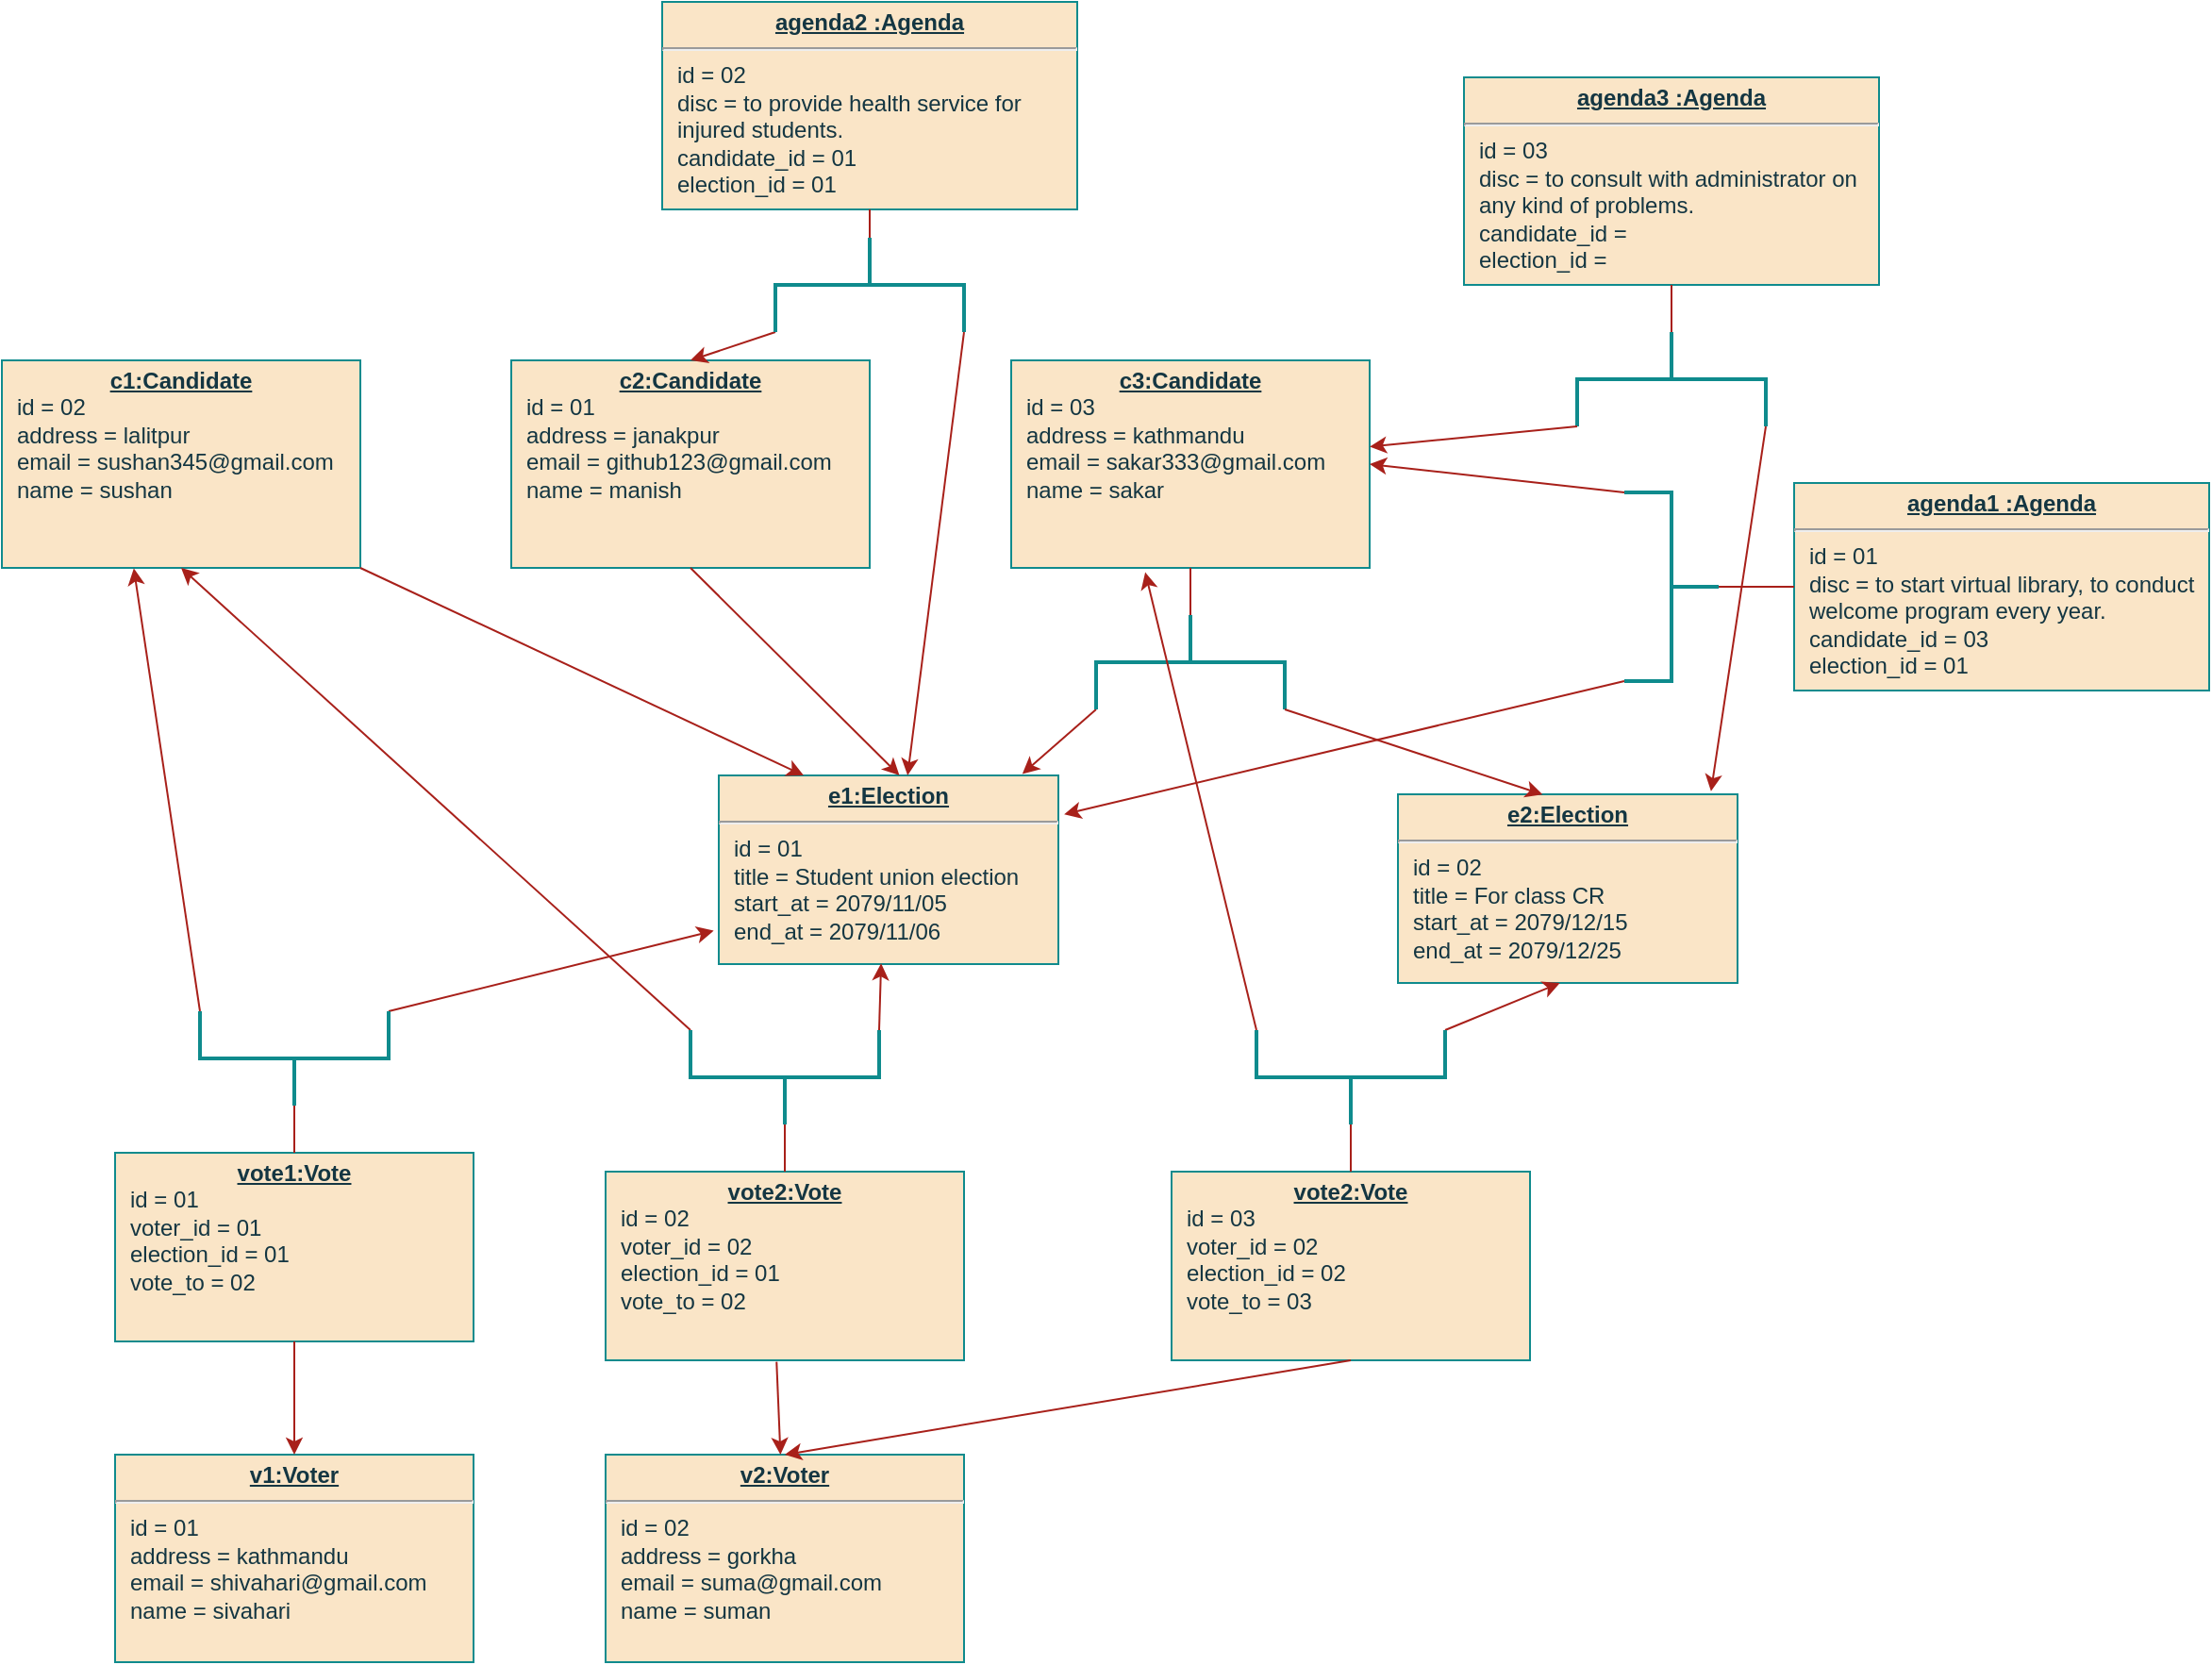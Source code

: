 <mxfile version="21.0.6" type="google"><diagram name="Page-1" id="E4Edah-kFj-BnzHI-l1L"><mxGraphModel grid="1" page="0" gridSize="10" guides="1" tooltips="1" connect="1" arrows="1" fold="1" pageScale="1" pageWidth="850" pageHeight="1100" math="0" shadow="0"><root><mxCell id="0"/><mxCell id="1" parent="0"/><mxCell id="8Cc5g8OypClmAerDnvb--2" value="&lt;p style=&quot;margin:0px;margin-top:4px;text-align:center;text-decoration:underline;&quot;&gt;&lt;b&gt;v1:Voter&lt;/b&gt;&lt;/p&gt;&lt;hr&gt;&lt;p data-darkreader-inline-border=&quot;&quot; style=&quot;border-color: var(--darkreader-border--border-color); margin: 0px 0px 0px 8px; --darkreader-inline-border:var(--darkreader-border--darkreader-border--border-color);&quot;&gt;id = 01&lt;br data-darkreader-inline-border=&quot;&quot; style=&quot;border-color: var(--darkreader-border--border-color); --darkreader-inline-border:var(--darkreader-border--darkreader-border--border-color);&quot;&gt;address = kathmandu&lt;br data-darkreader-inline-border=&quot;&quot; style=&quot;border-color: var(--darkreader-border--border-color); --darkreader-inline-border:var(--darkreader-border--darkreader-border--border-color);&quot;&gt;email = shivahari@gmail.com&lt;/p&gt;&lt;p data-darkreader-inline-border=&quot;&quot; style=&quot;border-color: var(--darkreader-border--border-color); margin: 0px 0px 0px 8px; --darkreader-inline-border:var(--darkreader-border--darkreader-border--border-color);&quot;&gt;name = sivahari&lt;/p&gt;" style="verticalAlign=top;align=left;overflow=fill;fontSize=12;fontFamily=Helvetica;html=1;whiteSpace=wrap;labelBackgroundColor=none;fillColor=#FAE5C7;strokeColor=#0F8B8D;fontColor=#143642;" vertex="1" parent="1"><mxGeometry x="610" y="1050" width="190" height="110" as="geometry"/></mxCell><mxCell id="8Cc5g8OypClmAerDnvb--3" value="&lt;p style=&quot;margin:0px;margin-top:4px;text-align:center;text-decoration:underline;&quot;&gt;&lt;b&gt;v2:Voter&lt;/b&gt;&lt;/p&gt;&lt;hr&gt;&lt;p style=&quot;border-color: var(--darkreader-border--border-color); margin: 0px 0px 0px 8px; --darkreader-inline-border:var(--darkreader-border--darkreader-border--border-color);&quot; data-darkreader-inline-border=&quot;&quot;&gt;id = 02&lt;br style=&quot;border-color: var(--darkreader-border--border-color); --darkreader-inline-border:var(--darkreader-border--darkreader-border--border-color);&quot; data-darkreader-inline-border=&quot;&quot;&gt;address = gorkha&lt;br style=&quot;border-color: var(--darkreader-border--border-color); --darkreader-inline-border:var(--darkreader-border--darkreader-border--border-color);&quot; data-darkreader-inline-border=&quot;&quot;&gt;email = suma@gmail.com&lt;/p&gt;&lt;p style=&quot;border-color: var(--darkreader-border--border-color); margin: 0px 0px 0px 8px; --darkreader-inline-border:var(--darkreader-border--darkreader-border--border-color);&quot; data-darkreader-inline-border=&quot;&quot;&gt;name = suman&lt;/p&gt;" style="verticalAlign=top;align=left;overflow=fill;fontSize=12;fontFamily=Helvetica;html=1;whiteSpace=wrap;labelBackgroundColor=none;fillColor=#FAE5C7;strokeColor=#0F8B8D;fontColor=#143642;" vertex="1" parent="1"><mxGeometry x="870" y="1050" width="190" height="110" as="geometry"/></mxCell><mxCell id="8Cc5g8OypClmAerDnvb--4" value="&lt;p style=&quot;margin:0px;margin-top:4px;text-align:center;text-decoration:underline;&quot;&gt;&lt;b&gt;c2:Candidate&lt;/b&gt;&lt;/p&gt;&lt;p style=&quot;border-color: var(--darkreader-border--border-color); margin: 0px 0px 0px 8px; --darkreader-inline-border:var(--darkreader-border--darkreader-border--border-color);&quot; data-darkreader-inline-border=&quot;&quot;&gt;id = 01&lt;br style=&quot;border-color: var(--darkreader-border--border-color); --darkreader-inline-border:var(--darkreader-border--darkreader-border--border-color);&quot; data-darkreader-inline-border=&quot;&quot;&gt;address = janakpur&lt;br style=&quot;border-color: var(--darkreader-border--border-color); --darkreader-inline-border:var(--darkreader-border--darkreader-border--border-color);&quot; data-darkreader-inline-border=&quot;&quot;&gt;email = github123@gmail.com&lt;/p&gt;&lt;p style=&quot;border-color: var(--darkreader-border--border-color); margin: 0px 0px 0px 8px; --darkreader-inline-border:var(--darkreader-border--darkreader-border--border-color);&quot; data-darkreader-inline-border=&quot;&quot;&gt;name = manish&lt;/p&gt;" style="verticalAlign=top;align=left;overflow=fill;fontSize=12;fontFamily=Helvetica;html=1;whiteSpace=wrap;labelBackgroundColor=none;fillColor=#FAE5C7;strokeColor=#0F8B8D;fontColor=#143642;" vertex="1" parent="1"><mxGeometry x="820" y="470" width="190" height="110" as="geometry"/></mxCell><mxCell id="8Cc5g8OypClmAerDnvb--5" value="&lt;p style=&quot;margin:0px;margin-top:4px;text-align:center;text-decoration:underline;&quot;&gt;&lt;b&gt;c1:Candidate&lt;/b&gt;&lt;/p&gt;&lt;p style=&quot;border-color: var(--darkreader-border--border-color); margin: 0px 0px 0px 8px; --darkreader-inline-border:var(--darkreader-border--darkreader-border--border-color);&quot; data-darkreader-inline-border=&quot;&quot;&gt;id = 02&lt;br style=&quot;border-color: var(--darkreader-border--border-color); --darkreader-inline-border:var(--darkreader-border--darkreader-border--border-color);&quot; data-darkreader-inline-border=&quot;&quot;&gt;address = lalitpur&lt;br style=&quot;border-color: var(--darkreader-border--border-color); --darkreader-inline-border:var(--darkreader-border--darkreader-border--border-color);&quot; data-darkreader-inline-border=&quot;&quot;&gt;email = sushan345@gmail.com&lt;/p&gt;&lt;p style=&quot;border-color: var(--darkreader-border--border-color); margin: 0px 0px 0px 8px; --darkreader-inline-border:var(--darkreader-border--darkreader-border--border-color);&quot; data-darkreader-inline-border=&quot;&quot;&gt;name = sushan&lt;/p&gt;" style="verticalAlign=top;align=left;overflow=fill;fontSize=12;fontFamily=Helvetica;html=1;whiteSpace=wrap;labelBackgroundColor=none;fillColor=#FAE5C7;strokeColor=#0F8B8D;fontColor=#143642;" vertex="1" parent="1"><mxGeometry x="550" y="470" width="190" height="110" as="geometry"/></mxCell><mxCell id="8Cc5g8OypClmAerDnvb--6" value="&lt;p style=&quot;margin:0px;margin-top:4px;text-align:center;text-decoration:underline;&quot;&gt;&lt;b&gt;e1:Election&lt;/b&gt;&lt;/p&gt;&lt;hr&gt;&lt;p style=&quot;margin:0px;margin-left:8px;&quot;&gt;id = 01&lt;br&gt;title = Student union election&lt;br&gt;start_at = 2079/11/05&lt;/p&gt;&lt;p style=&quot;margin:0px;margin-left:8px;&quot;&gt;end_at = 2079/11/06&lt;/p&gt;" style="verticalAlign=top;align=left;overflow=fill;fontSize=12;fontFamily=Helvetica;html=1;whiteSpace=wrap;labelBackgroundColor=none;fillColor=#FAE5C7;strokeColor=#0F8B8D;fontColor=#143642;" vertex="1" parent="1"><mxGeometry x="930" y="690" width="180" height="100" as="geometry"/></mxCell><mxCell id="8Cc5g8OypClmAerDnvb--7" value="&lt;p style=&quot;margin:0px;margin-top:4px;text-align:center;text-decoration:underline;&quot;&gt;&lt;b&gt;e2:Election&lt;/b&gt;&lt;/p&gt;&lt;hr&gt;&lt;p style=&quot;margin:0px;margin-left:8px;&quot;&gt;id = 02&lt;br&gt;title = For class CR&lt;br&gt;start_at = 2079/12/15&lt;/p&gt;&lt;p style=&quot;margin:0px;margin-left:8px;&quot;&gt;end_at = 2079/12/25&lt;/p&gt;" style="verticalAlign=top;align=left;overflow=fill;fontSize=12;fontFamily=Helvetica;html=1;whiteSpace=wrap;labelBackgroundColor=none;fillColor=#FAE5C7;strokeColor=#0F8B8D;fontColor=#143642;" vertex="1" parent="1"><mxGeometry x="1290" y="700" width="180" height="100" as="geometry"/></mxCell><mxCell id="8Cc5g8OypClmAerDnvb--8" value="&lt;p style=&quot;margin:0px;margin-top:4px;text-align:center;text-decoration:underline;&quot;&gt;&lt;b&gt;c3:Candidate&lt;/b&gt;&lt;/p&gt;&lt;p style=&quot;border-color: var(--darkreader-border--border-color); margin: 0px 0px 0px 8px; --darkreader-inline-border:var(--darkreader-border--darkreader-border--border-color);&quot; data-darkreader-inline-border=&quot;&quot;&gt;id = 03&lt;br style=&quot;border-color: var(--darkreader-border--border-color); --darkreader-inline-border:var(--darkreader-border--darkreader-border--border-color);&quot; data-darkreader-inline-border=&quot;&quot;&gt;address = kathmandu&lt;br style=&quot;border-color: var(--darkreader-border--border-color); --darkreader-inline-border:var(--darkreader-border--darkreader-border--border-color);&quot; data-darkreader-inline-border=&quot;&quot;&gt;email = sakar333@gmail.com&lt;/p&gt;&lt;p style=&quot;border-color: var(--darkreader-border--border-color); margin: 0px 0px 0px 8px; --darkreader-inline-border:var(--darkreader-border--darkreader-border--border-color);&quot; data-darkreader-inline-border=&quot;&quot;&gt;name = sakar&lt;/p&gt;" style="verticalAlign=top;align=left;overflow=fill;fontSize=12;fontFamily=Helvetica;html=1;whiteSpace=wrap;labelBackgroundColor=none;fillColor=#FAE5C7;strokeColor=#0F8B8D;fontColor=#143642;" vertex="1" parent="1"><mxGeometry x="1085" y="470" width="190" height="110" as="geometry"/></mxCell><mxCell id="8Cc5g8OypClmAerDnvb--12" value="" style="endArrow=classic;html=1;rounded=0;entryX=0.894;entryY=-0.008;entryDx=0;entryDy=0;entryPerimeter=0;exitX=1;exitY=1;exitDx=0;exitDy=0;exitPerimeter=0;labelBackgroundColor=none;strokeColor=#A8201A;fontColor=default;" edge="1" parent="1" source="8Cc5g8OypClmAerDnvb--15" target="8Cc5g8OypClmAerDnvb--6"><mxGeometry width="50" height="50" relative="1" as="geometry"><mxPoint x="1140" y="650" as="sourcePoint"/><mxPoint x="670" y="600" as="targetPoint"/></mxGeometry></mxCell><mxCell id="8Cc5g8OypClmAerDnvb--13" value="" style="endArrow=classic;html=1;rounded=0;exitX=0.5;exitY=1;exitDx=0;exitDy=0;entryX=0.532;entryY=0;entryDx=0;entryDy=0;entryPerimeter=0;labelBackgroundColor=none;strokeColor=#A8201A;fontColor=default;" edge="1" parent="1" source="8Cc5g8OypClmAerDnvb--4" target="8Cc5g8OypClmAerDnvb--6"><mxGeometry width="50" height="50" relative="1" as="geometry"><mxPoint x="810" y="580" as="sourcePoint"/><mxPoint x="860" y="530" as="targetPoint"/></mxGeometry></mxCell><mxCell id="8Cc5g8OypClmAerDnvb--14" value="" style="endArrow=classic;html=1;rounded=0;exitX=1;exitY=1;exitDx=0;exitDy=0;entryX=0.25;entryY=0;entryDx=0;entryDy=0;labelBackgroundColor=none;strokeColor=#A8201A;fontColor=default;" edge="1" parent="1" source="8Cc5g8OypClmAerDnvb--5" target="8Cc5g8OypClmAerDnvb--6"><mxGeometry width="50" height="50" relative="1" as="geometry"><mxPoint x="1057" y="354" as="sourcePoint"/><mxPoint x="796" y="720" as="targetPoint"/></mxGeometry></mxCell><mxCell id="8Cc5g8OypClmAerDnvb--15" value="" style="strokeWidth=2;html=1;shape=mxgraph.flowchart.annotation_2;align=left;labelPosition=right;pointerEvents=1;rotation=90;labelBackgroundColor=none;fillColor=#FAE5C7;strokeColor=#0F8B8D;fontColor=#143642;" vertex="1" parent="1"><mxGeometry x="1155" y="580" width="50" height="100" as="geometry"/></mxCell><mxCell id="8Cc5g8OypClmAerDnvb--17" value="" style="endArrow=none;html=1;rounded=0;exitX=0.5;exitY=1;exitDx=0;exitDy=0;entryX=0;entryY=0.5;entryDx=0;entryDy=0;entryPerimeter=0;labelBackgroundColor=none;strokeColor=#A8201A;fontColor=default;" edge="1" parent="1" source="8Cc5g8OypClmAerDnvb--8" target="8Cc5g8OypClmAerDnvb--15"><mxGeometry width="50" height="50" relative="1" as="geometry"><mxPoint x="1200" y="620" as="sourcePoint"/><mxPoint x="1250" y="570" as="targetPoint"/></mxGeometry></mxCell><mxCell id="8Cc5g8OypClmAerDnvb--18" value="" style="endArrow=classic;html=1;rounded=0;exitX=1;exitY=0;exitDx=0;exitDy=0;exitPerimeter=0;entryX=0.426;entryY=0.001;entryDx=0;entryDy=0;entryPerimeter=0;labelBackgroundColor=none;strokeColor=#A8201A;fontColor=default;" edge="1" parent="1" source="8Cc5g8OypClmAerDnvb--15" target="8Cc5g8OypClmAerDnvb--7"><mxGeometry width="50" height="50" relative="1" as="geometry"><mxPoint x="1200" y="620" as="sourcePoint"/><mxPoint x="1250" y="570" as="targetPoint"/></mxGeometry></mxCell><mxCell id="8Cc5g8OypClmAerDnvb--19" value="&lt;p style=&quot;margin:0px;margin-top:4px;text-align:center;text-decoration:underline;&quot;&gt;&lt;b&gt;vote1:Vote&lt;/b&gt;&lt;/p&gt;&lt;p style=&quot;border-color: var(--darkreader-border--border-color); margin: 0px 0px 0px 8px; --darkreader-inline-border:var(--darkreader-border--darkreader-border--border-color);&quot; data-darkreader-inline-border=&quot;&quot;&gt;id = 01&lt;br style=&quot;border-color: var(--darkreader-border--border-color); --darkreader-inline-border:var(--darkreader-border--darkreader-border--border-color);&quot; data-darkreader-inline-border=&quot;&quot;&gt;voter_id = 01&lt;br style=&quot;border-color: var(--darkreader-border--border-color); --darkreader-inline-border:var(--darkreader-border--darkreader-border--border-color);&quot; data-darkreader-inline-border=&quot;&quot;&gt;election_id = 01&lt;/p&gt;&lt;p style=&quot;border-color: var(--darkreader-border--border-color); margin: 0px 0px 0px 8px; --darkreader-inline-border:var(--darkreader-border--darkreader-border--border-color);&quot; data-darkreader-inline-border=&quot;&quot;&gt;vote_to = 02&lt;/p&gt;" style="verticalAlign=top;align=left;overflow=fill;fontSize=12;fontFamily=Helvetica;html=1;whiteSpace=wrap;labelBackgroundColor=none;fillColor=#FAE5C7;strokeColor=#0F8B8D;fontColor=#143642;" vertex="1" parent="1"><mxGeometry x="610" y="890" width="190" height="100" as="geometry"/></mxCell><mxCell id="8Cc5g8OypClmAerDnvb--20" value="" style="endArrow=classic;html=1;rounded=0;entryX=0.368;entryY=1.002;entryDx=0;entryDy=0;entryPerimeter=0;exitX=1;exitY=0;exitDx=0;exitDy=0;exitPerimeter=0;labelBackgroundColor=none;strokeColor=#A8201A;fontColor=default;" edge="1" parent="1" source="8Cc5g8OypClmAerDnvb--35" target="8Cc5g8OypClmAerDnvb--5"><mxGeometry width="50" height="50" relative="1" as="geometry"><mxPoint x="700" y="850" as="sourcePoint"/><mxPoint x="1020" y="820" as="targetPoint"/></mxGeometry></mxCell><mxCell id="8Cc5g8OypClmAerDnvb--21" value="" style="endArrow=classic;html=1;rounded=0;entryX=-0.015;entryY=0.823;entryDx=0;entryDy=0;entryPerimeter=0;exitX=1;exitY=1;exitDx=0;exitDy=0;exitPerimeter=0;labelBackgroundColor=none;strokeColor=#A8201A;fontColor=default;" edge="1" parent="1" source="8Cc5g8OypClmAerDnvb--35" target="8Cc5g8OypClmAerDnvb--6"><mxGeometry width="50" height="50" relative="1" as="geometry"><mxPoint x="760" y="920" as="sourcePoint"/><mxPoint x="900" y="810" as="targetPoint"/></mxGeometry></mxCell><mxCell id="8Cc5g8OypClmAerDnvb--22" value="&lt;p style=&quot;margin:0px;margin-top:4px;text-align:center;text-decoration:underline;&quot;&gt;&lt;b&gt;vote2:Vote&lt;/b&gt;&lt;/p&gt;&lt;p style=&quot;border-color: var(--darkreader-border--border-color); margin: 0px 0px 0px 8px; --darkreader-inline-border:var(--darkreader-border--darkreader-border--border-color);&quot; data-darkreader-inline-border=&quot;&quot;&gt;id = 02&lt;br style=&quot;border-color: var(--darkreader-border--border-color); --darkreader-inline-border:var(--darkreader-border--darkreader-border--border-color);&quot; data-darkreader-inline-border=&quot;&quot;&gt;voter_id = 02&lt;br style=&quot;border-color: var(--darkreader-border--border-color); --darkreader-inline-border:var(--darkreader-border--darkreader-border--border-color);&quot; data-darkreader-inline-border=&quot;&quot;&gt;election_id = 01&lt;/p&gt;&lt;p style=&quot;border-color: var(--darkreader-border--border-color); margin: 0px 0px 0px 8px; --darkreader-inline-border:var(--darkreader-border--darkreader-border--border-color);&quot; data-darkreader-inline-border=&quot;&quot;&gt;vote_to = 02&lt;/p&gt;" style="verticalAlign=top;align=left;overflow=fill;fontSize=12;fontFamily=Helvetica;html=1;whiteSpace=wrap;labelBackgroundColor=none;fillColor=#FAE5C7;strokeColor=#0F8B8D;fontColor=#143642;" vertex="1" parent="1"><mxGeometry x="870" y="900" width="190" height="100" as="geometry"/></mxCell><mxCell id="8Cc5g8OypClmAerDnvb--23" value="&lt;p style=&quot;margin:0px;margin-top:4px;text-align:center;text-decoration:underline;&quot;&gt;&lt;b&gt;vote2:Vote&lt;/b&gt;&lt;/p&gt;&lt;p style=&quot;border-color: var(--darkreader-border--border-color); margin: 0px 0px 0px 8px; --darkreader-inline-border:var(--darkreader-border--darkreader-border--border-color);&quot; data-darkreader-inline-border=&quot;&quot;&gt;id = 03&lt;br style=&quot;border-color: var(--darkreader-border--border-color); --darkreader-inline-border:var(--darkreader-border--darkreader-border--border-color);&quot; data-darkreader-inline-border=&quot;&quot;&gt;voter_id = 02&lt;br style=&quot;border-color: var(--darkreader-border--border-color); --darkreader-inline-border:var(--darkreader-border--darkreader-border--border-color);&quot; data-darkreader-inline-border=&quot;&quot;&gt;election_id = 02&lt;/p&gt;&lt;p style=&quot;border-color: var(--darkreader-border--border-color); margin: 0px 0px 0px 8px; --darkreader-inline-border:var(--darkreader-border--darkreader-border--border-color);&quot; data-darkreader-inline-border=&quot;&quot;&gt;vote_to = 03&lt;/p&gt;" style="verticalAlign=top;align=left;overflow=fill;fontSize=12;fontFamily=Helvetica;html=1;whiteSpace=wrap;labelBackgroundColor=none;fillColor=#FAE5C7;strokeColor=#0F8B8D;fontColor=#143642;" vertex="1" parent="1"><mxGeometry x="1170" y="900" width="190" height="100" as="geometry"/></mxCell><mxCell id="8Cc5g8OypClmAerDnvb--24" value="" style="endArrow=classic;html=1;rounded=0;labelBackgroundColor=none;strokeColor=#A8201A;fontColor=default;" edge="1" parent="1" source="8Cc5g8OypClmAerDnvb--19" target="8Cc5g8OypClmAerDnvb--2"><mxGeometry width="50" height="50" relative="1" as="geometry"><mxPoint x="734" y="968" as="sourcePoint"/><mxPoint x="470" y="640" as="targetPoint"/></mxGeometry></mxCell><mxCell id="8Cc5g8OypClmAerDnvb--25" value="" style="endArrow=classic;html=1;rounded=0;exitX=0.477;exitY=1.008;exitDx=0;exitDy=0;exitPerimeter=0;labelBackgroundColor=none;strokeColor=#A8201A;fontColor=default;" edge="1" parent="1" source="8Cc5g8OypClmAerDnvb--22" target="8Cc5g8OypClmAerDnvb--3"><mxGeometry width="50" height="50" relative="1" as="geometry"><mxPoint x="734" y="968" as="sourcePoint"/><mxPoint x="560" y="660" as="targetPoint"/></mxGeometry></mxCell><mxCell id="8Cc5g8OypClmAerDnvb--26" value="" style="endArrow=classic;html=1;rounded=0;entryX=0.478;entryY=0.996;entryDx=0;entryDy=0;entryPerimeter=0;exitX=1;exitY=1;exitDx=0;exitDy=0;exitPerimeter=0;labelBackgroundColor=none;strokeColor=#A8201A;fontColor=default;" edge="1" parent="1" source="8Cc5g8OypClmAerDnvb--33" target="8Cc5g8OypClmAerDnvb--6"><mxGeometry width="50" height="50" relative="1" as="geometry"><mxPoint x="980" y="880" as="sourcePoint"/><mxPoint x="990" y="890" as="targetPoint"/></mxGeometry></mxCell><mxCell id="8Cc5g8OypClmAerDnvb--27" value="" style="endArrow=classic;html=1;rounded=0;entryX=0.5;entryY=1;entryDx=0;entryDy=0;exitX=1;exitY=0;exitDx=0;exitDy=0;exitPerimeter=0;labelBackgroundColor=none;strokeColor=#A8201A;fontColor=default;" edge="1" parent="1" source="8Cc5g8OypClmAerDnvb--33" target="8Cc5g8OypClmAerDnvb--5"><mxGeometry width="50" height="50" relative="1" as="geometry"><mxPoint x="880" y="910" as="sourcePoint"/><mxPoint x="916" y="820" as="targetPoint"/></mxGeometry></mxCell><mxCell id="8Cc5g8OypClmAerDnvb--28" value="" style="endArrow=classic;html=1;rounded=0;entryX=0.477;entryY=1;entryDx=0;entryDy=0;entryPerimeter=0;exitX=1;exitY=1;exitDx=0;exitDy=0;exitPerimeter=0;labelBackgroundColor=none;strokeColor=#A8201A;fontColor=default;" edge="1" parent="1" source="8Cc5g8OypClmAerDnvb--30" target="8Cc5g8OypClmAerDnvb--7"><mxGeometry width="50" height="50" relative="1" as="geometry"><mxPoint x="1290" y="880" as="sourcePoint"/><mxPoint x="1150" y="840" as="targetPoint"/></mxGeometry></mxCell><mxCell id="8Cc5g8OypClmAerDnvb--29" value="" style="endArrow=classic;html=1;rounded=0;entryX=0.374;entryY=1.021;entryDx=0;entryDy=0;entryPerimeter=0;exitX=1;exitY=0;exitDx=0;exitDy=0;exitPerimeter=0;labelBackgroundColor=none;strokeColor=#A8201A;fontColor=default;" edge="1" parent="1" source="8Cc5g8OypClmAerDnvb--30" target="8Cc5g8OypClmAerDnvb--8"><mxGeometry width="50" height="50" relative="1" as="geometry"><mxPoint x="1200" y="890" as="sourcePoint"/><mxPoint x="1386" y="820" as="targetPoint"/></mxGeometry></mxCell><mxCell id="8Cc5g8OypClmAerDnvb--30" value="" style="strokeWidth=2;html=1;shape=mxgraph.flowchart.annotation_2;align=left;labelPosition=right;pointerEvents=1;rotation=-90;labelBackgroundColor=none;fillColor=#FAE5C7;strokeColor=#0F8B8D;fontColor=#143642;" vertex="1" parent="1"><mxGeometry x="1240" y="800" width="50" height="100" as="geometry"/></mxCell><mxCell id="8Cc5g8OypClmAerDnvb--32" value="" style="endArrow=none;html=1;rounded=0;exitX=0.5;exitY=0;exitDx=0;exitDy=0;entryX=0;entryY=0.5;entryDx=0;entryDy=0;entryPerimeter=0;labelBackgroundColor=none;strokeColor=#A8201A;fontColor=default;" edge="1" parent="1" source="8Cc5g8OypClmAerDnvb--23" target="8Cc5g8OypClmAerDnvb--30"><mxGeometry width="50" height="50" relative="1" as="geometry"><mxPoint x="1210" y="870" as="sourcePoint"/><mxPoint x="1260" y="820" as="targetPoint"/></mxGeometry></mxCell><mxCell id="8Cc5g8OypClmAerDnvb--33" value="" style="strokeWidth=2;html=1;shape=mxgraph.flowchart.annotation_2;align=left;labelPosition=right;pointerEvents=1;rotation=-90;labelBackgroundColor=none;fillColor=#FAE5C7;strokeColor=#0F8B8D;fontColor=#143642;" vertex="1" parent="1"><mxGeometry x="940" y="800" width="50" height="100" as="geometry"/></mxCell><mxCell id="8Cc5g8OypClmAerDnvb--34" value="" style="endArrow=none;html=1;rounded=0;exitX=0.5;exitY=0;exitDx=0;exitDy=0;entryX=0;entryY=0.5;entryDx=0;entryDy=0;entryPerimeter=0;labelBackgroundColor=none;strokeColor=#A8201A;fontColor=default;" edge="1" parent="1" source="8Cc5g8OypClmAerDnvb--22" target="8Cc5g8OypClmAerDnvb--33"><mxGeometry width="50" height="50" relative="1" as="geometry"><mxPoint x="1010" y="960" as="sourcePoint"/><mxPoint x="1010" y="935" as="targetPoint"/></mxGeometry></mxCell><mxCell id="8Cc5g8OypClmAerDnvb--35" value="" style="strokeWidth=2;html=1;shape=mxgraph.flowchart.annotation_2;align=left;labelPosition=right;pointerEvents=1;rotation=-90;labelBackgroundColor=none;fillColor=#FAE5C7;strokeColor=#0F8B8D;fontColor=#143642;" vertex="1" parent="1"><mxGeometry x="680" y="790" width="50" height="100" as="geometry"/></mxCell><mxCell id="8Cc5g8OypClmAerDnvb--36" value="" style="endArrow=none;html=1;rounded=0;exitX=0.5;exitY=0;exitDx=0;exitDy=0;entryX=0;entryY=0.5;entryDx=0;entryDy=0;entryPerimeter=0;labelBackgroundColor=none;strokeColor=#A8201A;fontColor=default;" edge="1" parent="1" source="8Cc5g8OypClmAerDnvb--19" target="8Cc5g8OypClmAerDnvb--35"><mxGeometry width="50" height="50" relative="1" as="geometry"><mxPoint x="730" y="955" as="sourcePoint"/><mxPoint x="730" y="930" as="targetPoint"/></mxGeometry></mxCell><mxCell id="8Cc5g8OypClmAerDnvb--38" value="" style="endArrow=classic;html=1;rounded=0;exitX=0.5;exitY=1;exitDx=0;exitDy=0;entryX=0.5;entryY=0;entryDx=0;entryDy=0;labelBackgroundColor=none;strokeColor=#A8201A;fontColor=default;" edge="1" parent="1" source="8Cc5g8OypClmAerDnvb--23" target="8Cc5g8OypClmAerDnvb--3"><mxGeometry width="50" height="50" relative="1" as="geometry"><mxPoint x="940" y="1050" as="sourcePoint"/><mxPoint x="990" y="1000" as="targetPoint"/></mxGeometry></mxCell><mxCell id="8Cc5g8OypClmAerDnvb--39" value="&lt;p style=&quot;margin:0px;margin-top:4px;text-align:center;text-decoration:underline;&quot;&gt;&lt;b&gt;agenda1 :Agenda&lt;/b&gt;&lt;/p&gt;&lt;hr&gt;&lt;p style=&quot;margin:0px;margin-left:8px;&quot;&gt;id = 01&lt;br&gt;disc = to start virtual library, to conduct welcome program every year.&lt;br&gt;candidate_id = 03&lt;/p&gt;&lt;p style=&quot;margin:0px;margin-left:8px;&quot;&gt;election_id = 01&amp;nbsp;&lt;/p&gt;" style="verticalAlign=top;align=left;overflow=fill;fontSize=12;fontFamily=Helvetica;html=1;whiteSpace=wrap;labelBackgroundColor=none;fillColor=#FAE5C7;strokeColor=#0F8B8D;fontColor=#143642;" vertex="1" parent="1"><mxGeometry x="1500" y="535" width="220" height="110" as="geometry"/></mxCell><mxCell id="8Cc5g8OypClmAerDnvb--40" value="&lt;p style=&quot;margin:0px;margin-top:4px;text-align:center;text-decoration:underline;&quot;&gt;&lt;b&gt;agenda2 :Agenda&lt;/b&gt;&lt;/p&gt;&lt;hr&gt;&lt;p style=&quot;margin:0px;margin-left:8px;&quot;&gt;id = 02&lt;br&gt;disc = to provide health service for injured students.&lt;br&gt;candidate_id = 01&lt;/p&gt;&lt;p style=&quot;margin:0px;margin-left:8px;&quot;&gt;election_id = 01&lt;/p&gt;" style="verticalAlign=top;align=left;overflow=fill;fontSize=12;fontFamily=Helvetica;html=1;whiteSpace=wrap;labelBackgroundColor=none;fillColor=#FAE5C7;strokeColor=#0F8B8D;fontColor=#143642;" vertex="1" parent="1"><mxGeometry x="900" y="280" width="220" height="110" as="geometry"/></mxCell><mxCell id="8Cc5g8OypClmAerDnvb--41" value="&lt;p style=&quot;margin:0px;margin-top:4px;text-align:center;text-decoration:underline;&quot;&gt;&lt;b&gt;agenda3 :Agenda&lt;/b&gt;&lt;/p&gt;&lt;hr&gt;&lt;p style=&quot;margin:0px;margin-left:8px;&quot;&gt;id = 03&lt;br&gt;disc = to consult with administrator on any kind of problems.&lt;br&gt;candidate_id =&amp;nbsp;&lt;/p&gt;&lt;p style=&quot;margin:0px;margin-left:8px;&quot;&gt;election_id =&amp;nbsp;&lt;/p&gt;" style="verticalAlign=top;align=left;overflow=fill;fontSize=12;fontFamily=Helvetica;html=1;whiteSpace=wrap;labelBackgroundColor=none;fillColor=#FAE5C7;strokeColor=#0F8B8D;fontColor=#143642;" vertex="1" parent="1"><mxGeometry x="1325" y="320" width="220" height="110" as="geometry"/></mxCell><mxCell id="8Cc5g8OypClmAerDnvb--43" value="" style="endArrow=classic;html=1;rounded=0;exitX=1;exitY=1;exitDx=0;exitDy=0;exitPerimeter=0;entryX=1;entryY=0.5;entryDx=0;entryDy=0;labelBackgroundColor=none;strokeColor=#A8201A;fontColor=default;" edge="1" parent="1" source="8Cc5g8OypClmAerDnvb--50" target="8Cc5g8OypClmAerDnvb--8"><mxGeometry width="50" height="50" relative="1" as="geometry"><mxPoint x="1410" y="550" as="sourcePoint"/><mxPoint x="1330" y="580" as="targetPoint"/></mxGeometry></mxCell><mxCell id="8Cc5g8OypClmAerDnvb--44" value="" style="endArrow=classic;html=1;rounded=0;exitX=1;exitY=0;exitDx=0;exitDy=0;exitPerimeter=0;entryX=1.017;entryY=0.206;entryDx=0;entryDy=0;entryPerimeter=0;labelBackgroundColor=none;strokeColor=#A8201A;fontColor=default;" edge="1" parent="1" source="8Cc5g8OypClmAerDnvb--50" target="8Cc5g8OypClmAerDnvb--6"><mxGeometry width="50" height="50" relative="1" as="geometry"><mxPoint x="1350" y="630" as="sourcePoint"/><mxPoint x="1330" y="590" as="targetPoint"/></mxGeometry></mxCell><mxCell id="8Cc5g8OypClmAerDnvb--46" value="" style="endArrow=classic;html=1;rounded=0;exitX=1;exitY=1;exitDx=0;exitDy=0;exitPerimeter=0;entryX=0.5;entryY=0;entryDx=0;entryDy=0;labelBackgroundColor=none;strokeColor=#A8201A;fontColor=default;" edge="1" parent="1" source="8Cc5g8OypClmAerDnvb--47" target="8Cc5g8OypClmAerDnvb--4"><mxGeometry width="50" height="50" relative="1" as="geometry"><mxPoint x="990" y="420" as="sourcePoint"/><mxPoint x="1050" y="460" as="targetPoint"/></mxGeometry></mxCell><mxCell id="8Cc5g8OypClmAerDnvb--47" value="" style="strokeWidth=2;html=1;shape=mxgraph.flowchart.annotation_2;align=left;labelPosition=right;pointerEvents=1;rotation=90;labelBackgroundColor=none;fillColor=#FAE5C7;strokeColor=#0F8B8D;fontColor=#143642;" vertex="1" parent="1"><mxGeometry x="985" y="380" width="50" height="100" as="geometry"/></mxCell><mxCell id="8Cc5g8OypClmAerDnvb--48" value="" style="endArrow=none;html=1;rounded=0;exitX=0;exitY=0.5;exitDx=0;exitDy=0;exitPerimeter=0;entryX=0.5;entryY=1;entryDx=0;entryDy=0;labelBackgroundColor=none;strokeColor=#A8201A;fontColor=default;" edge="1" parent="1" source="8Cc5g8OypClmAerDnvb--47" target="8Cc5g8OypClmAerDnvb--40"><mxGeometry width="50" height="50" relative="1" as="geometry"><mxPoint x="1110" y="330" as="sourcePoint"/><mxPoint x="1160" y="280" as="targetPoint"/></mxGeometry></mxCell><mxCell id="8Cc5g8OypClmAerDnvb--49" value="" style="endArrow=classic;html=1;rounded=0;exitX=1;exitY=0;exitDx=0;exitDy=0;exitPerimeter=0;entryX=0.556;entryY=0;entryDx=0;entryDy=0;entryPerimeter=0;labelBackgroundColor=none;strokeColor=#A8201A;fontColor=default;" edge="1" parent="1" source="8Cc5g8OypClmAerDnvb--47" target="8Cc5g8OypClmAerDnvb--6"><mxGeometry width="50" height="50" relative="1" as="geometry"><mxPoint x="1140" y="470" as="sourcePoint"/><mxPoint x="1190" y="420" as="targetPoint"/></mxGeometry></mxCell><mxCell id="8Cc5g8OypClmAerDnvb--50" value="" style="strokeWidth=2;html=1;shape=mxgraph.flowchart.annotation_2;align=left;labelPosition=right;pointerEvents=1;rotation=-180;labelBackgroundColor=none;fillColor=#FAE5C7;strokeColor=#0F8B8D;fontColor=#143642;" vertex="1" parent="1"><mxGeometry x="1410" y="540" width="50" height="100" as="geometry"/></mxCell><mxCell id="8Cc5g8OypClmAerDnvb--51" value="" style="endArrow=none;html=1;rounded=0;exitX=0;exitY=0.5;exitDx=0;exitDy=0;entryX=0;entryY=0.5;entryDx=0;entryDy=0;entryPerimeter=0;labelBackgroundColor=none;strokeColor=#A8201A;fontColor=default;" edge="1" parent="1" source="8Cc5g8OypClmAerDnvb--39" target="8Cc5g8OypClmAerDnvb--50"><mxGeometry width="50" height="50" relative="1" as="geometry"><mxPoint x="1260" y="550" as="sourcePoint"/><mxPoint x="1310" y="500" as="targetPoint"/></mxGeometry></mxCell><mxCell id="8Cc5g8OypClmAerDnvb--52" value="" style="strokeWidth=2;html=1;shape=mxgraph.flowchart.annotation_2;align=left;labelPosition=right;pointerEvents=1;rotation=90;labelBackgroundColor=none;fillColor=#FAE5C7;strokeColor=#0F8B8D;fontColor=#143642;" vertex="1" parent="1"><mxGeometry x="1410" y="430" width="50" height="100" as="geometry"/></mxCell><mxCell id="8Cc5g8OypClmAerDnvb--53" value="" style="endArrow=none;html=1;rounded=0;exitX=0;exitY=0.5;exitDx=0;exitDy=0;exitPerimeter=0;entryX=0.5;entryY=1;entryDx=0;entryDy=0;labelBackgroundColor=none;strokeColor=#A8201A;fontColor=default;" edge="1" parent="1" source="8Cc5g8OypClmAerDnvb--52" target="8Cc5g8OypClmAerDnvb--41"><mxGeometry width="50" height="50" relative="1" as="geometry"><mxPoint x="1350" y="420" as="sourcePoint"/><mxPoint x="1400" y="370" as="targetPoint"/></mxGeometry></mxCell><mxCell id="8Cc5g8OypClmAerDnvb--54" value="" style="endArrow=classic;html=1;rounded=0;exitX=1;exitY=1;exitDx=0;exitDy=0;exitPerimeter=0;labelBackgroundColor=none;strokeColor=#A8201A;fontColor=default;" edge="1" parent="1" source="8Cc5g8OypClmAerDnvb--52" target="8Cc5g8OypClmAerDnvb--8"><mxGeometry width="50" height="50" relative="1" as="geometry"><mxPoint x="1330" y="510" as="sourcePoint"/><mxPoint x="1380" y="460" as="targetPoint"/></mxGeometry></mxCell><mxCell id="8Cc5g8OypClmAerDnvb--55" value="" style="endArrow=classic;html=1;rounded=0;exitX=1;exitY=0;exitDx=0;exitDy=0;exitPerimeter=0;entryX=0.922;entryY=-0.016;entryDx=0;entryDy=0;entryPerimeter=0;labelBackgroundColor=none;strokeColor=#A8201A;fontColor=default;" edge="1" parent="1" source="8Cc5g8OypClmAerDnvb--52" target="8Cc5g8OypClmAerDnvb--7"><mxGeometry width="50" height="50" relative="1" as="geometry"><mxPoint x="1490" y="510" as="sourcePoint"/><mxPoint x="1540" y="460" as="targetPoint"/></mxGeometry></mxCell></root></mxGraphModel></diagram></mxfile>